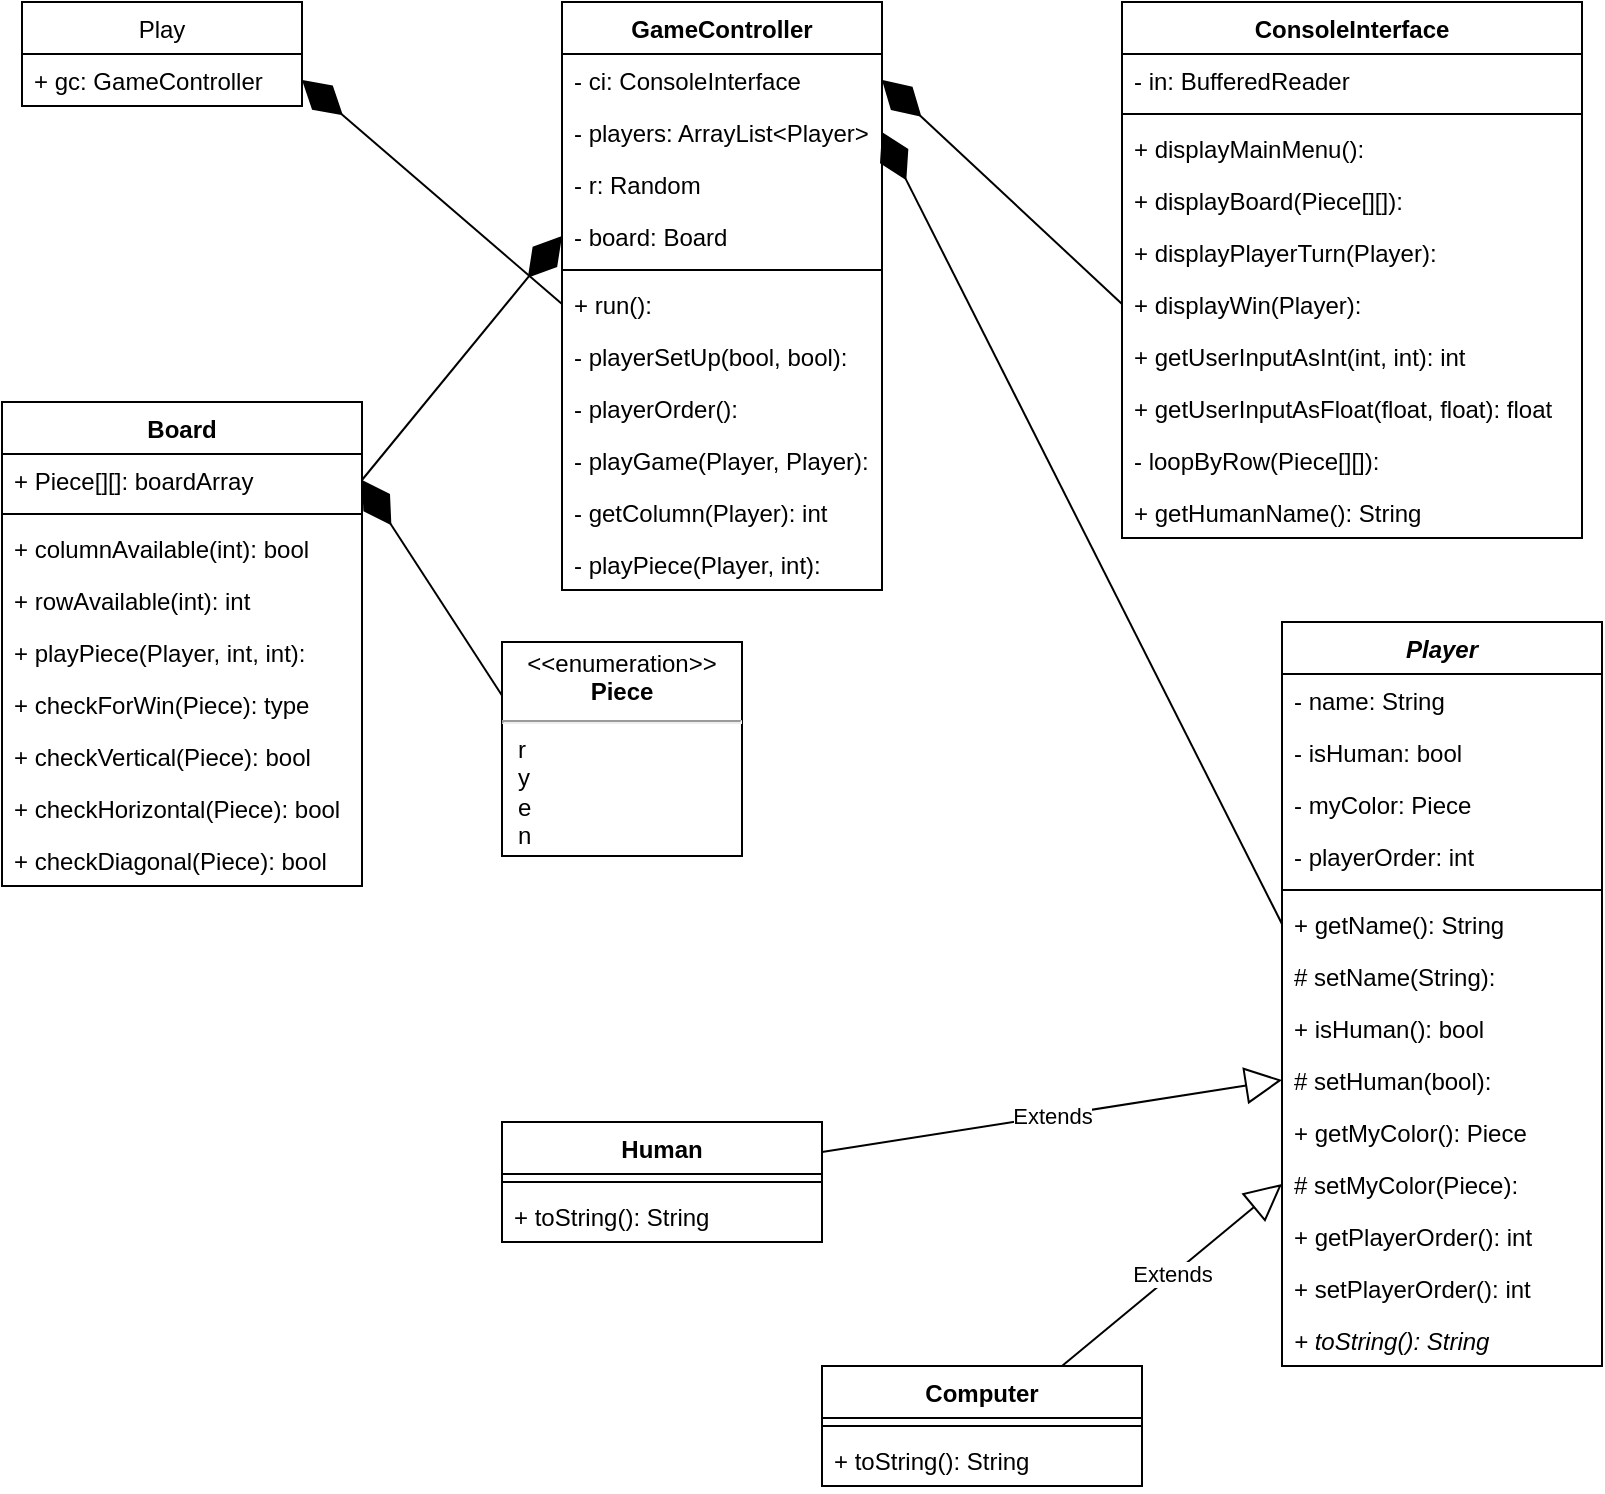 <mxfile version="16.5.5" type="device"><diagram id="iFtjOEAP5pEpqxZbCzgg" name="Page-1"><mxGraphModel dx="1422" dy="762" grid="1" gridSize="10" guides="1" tooltips="1" connect="1" arrows="1" fold="1" page="1" pageScale="1" pageWidth="850" pageHeight="1100" math="0" shadow="0"><root><mxCell id="0"/><mxCell id="1" parent="0"/><mxCell id="wZyc5pjivGeaaCPfb25z-1" value="Play" style="swimlane;fontStyle=0;childLayout=stackLayout;horizontal=1;startSize=26;fillColor=none;horizontalStack=0;resizeParent=1;resizeParentMax=0;resizeLast=0;collapsible=1;marginBottom=0;" vertex="1" parent="1"><mxGeometry x="40" y="40" width="140" height="52" as="geometry"/></mxCell><mxCell id="wZyc5pjivGeaaCPfb25z-2" value="+ gc: GameController" style="text;strokeColor=none;fillColor=none;align=left;verticalAlign=top;spacingLeft=4;spacingRight=4;overflow=hidden;rotatable=0;points=[[0,0.5],[1,0.5]];portConstraint=eastwest;" vertex="1" parent="wZyc5pjivGeaaCPfb25z-1"><mxGeometry y="26" width="140" height="26" as="geometry"/></mxCell><mxCell id="wZyc5pjivGeaaCPfb25z-5" value="GameController" style="swimlane;fontStyle=1;align=center;verticalAlign=top;childLayout=stackLayout;horizontal=1;startSize=26;horizontalStack=0;resizeParent=1;resizeParentMax=0;resizeLast=0;collapsible=1;marginBottom=0;" vertex="1" parent="1"><mxGeometry x="310" y="40" width="160" height="294" as="geometry"/></mxCell><mxCell id="wZyc5pjivGeaaCPfb25z-6" value="- ci: ConsoleInterface" style="text;strokeColor=none;fillColor=none;align=left;verticalAlign=top;spacingLeft=4;spacingRight=4;overflow=hidden;rotatable=0;points=[[0,0.5],[1,0.5]];portConstraint=eastwest;" vertex="1" parent="wZyc5pjivGeaaCPfb25z-5"><mxGeometry y="26" width="160" height="26" as="geometry"/></mxCell><mxCell id="wZyc5pjivGeaaCPfb25z-9" value="- players: ArrayList&lt;Player&gt;" style="text;strokeColor=none;fillColor=none;align=left;verticalAlign=top;spacingLeft=4;spacingRight=4;overflow=hidden;rotatable=0;points=[[0,0.5],[1,0.5]];portConstraint=eastwest;" vertex="1" parent="wZyc5pjivGeaaCPfb25z-5"><mxGeometry y="52" width="160" height="26" as="geometry"/></mxCell><mxCell id="wZyc5pjivGeaaCPfb25z-11" value="- r: Random" style="text;strokeColor=none;fillColor=none;align=left;verticalAlign=top;spacingLeft=4;spacingRight=4;overflow=hidden;rotatable=0;points=[[0,0.5],[1,0.5]];portConstraint=eastwest;" vertex="1" parent="wZyc5pjivGeaaCPfb25z-5"><mxGeometry y="78" width="160" height="26" as="geometry"/></mxCell><mxCell id="wZyc5pjivGeaaCPfb25z-10" value="- board: Board&#10;" style="text;strokeColor=none;fillColor=none;align=left;verticalAlign=top;spacingLeft=4;spacingRight=4;overflow=hidden;rotatable=0;points=[[0,0.5],[1,0.5]];portConstraint=eastwest;" vertex="1" parent="wZyc5pjivGeaaCPfb25z-5"><mxGeometry y="104" width="160" height="26" as="geometry"/></mxCell><mxCell id="wZyc5pjivGeaaCPfb25z-7" value="" style="line;strokeWidth=1;fillColor=none;align=left;verticalAlign=middle;spacingTop=-1;spacingLeft=3;spacingRight=3;rotatable=0;labelPosition=right;points=[];portConstraint=eastwest;" vertex="1" parent="wZyc5pjivGeaaCPfb25z-5"><mxGeometry y="130" width="160" height="8" as="geometry"/></mxCell><mxCell id="wZyc5pjivGeaaCPfb25z-8" value="+ run(): " style="text;strokeColor=none;fillColor=none;align=left;verticalAlign=top;spacingLeft=4;spacingRight=4;overflow=hidden;rotatable=0;points=[[0,0.5],[1,0.5]];portConstraint=eastwest;" vertex="1" parent="wZyc5pjivGeaaCPfb25z-5"><mxGeometry y="138" width="160" height="26" as="geometry"/></mxCell><mxCell id="wZyc5pjivGeaaCPfb25z-12" value="- playerSetUp(bool, bool): " style="text;strokeColor=none;fillColor=none;align=left;verticalAlign=top;spacingLeft=4;spacingRight=4;overflow=hidden;rotatable=0;points=[[0,0.5],[1,0.5]];portConstraint=eastwest;" vertex="1" parent="wZyc5pjivGeaaCPfb25z-5"><mxGeometry y="164" width="160" height="26" as="geometry"/></mxCell><mxCell id="wZyc5pjivGeaaCPfb25z-13" value="- playerOrder(): " style="text;strokeColor=none;fillColor=none;align=left;verticalAlign=top;spacingLeft=4;spacingRight=4;overflow=hidden;rotatable=0;points=[[0,0.5],[1,0.5]];portConstraint=eastwest;" vertex="1" parent="wZyc5pjivGeaaCPfb25z-5"><mxGeometry y="190" width="160" height="26" as="geometry"/></mxCell><mxCell id="wZyc5pjivGeaaCPfb25z-14" value="- playGame(Player, Player): " style="text;strokeColor=none;fillColor=none;align=left;verticalAlign=top;spacingLeft=4;spacingRight=4;overflow=hidden;rotatable=0;points=[[0,0.5],[1,0.5]];portConstraint=eastwest;" vertex="1" parent="wZyc5pjivGeaaCPfb25z-5"><mxGeometry y="216" width="160" height="26" as="geometry"/></mxCell><mxCell id="wZyc5pjivGeaaCPfb25z-15" value="- getColumn(Player): int " style="text;strokeColor=none;fillColor=none;align=left;verticalAlign=top;spacingLeft=4;spacingRight=4;overflow=hidden;rotatable=0;points=[[0,0.5],[1,0.5]];portConstraint=eastwest;" vertex="1" parent="wZyc5pjivGeaaCPfb25z-5"><mxGeometry y="242" width="160" height="26" as="geometry"/></mxCell><mxCell id="wZyc5pjivGeaaCPfb25z-17" value="- playPiece(Player, int): " style="text;strokeColor=none;fillColor=none;align=left;verticalAlign=top;spacingLeft=4;spacingRight=4;overflow=hidden;rotatable=0;points=[[0,0.5],[1,0.5]];portConstraint=eastwest;" vertex="1" parent="wZyc5pjivGeaaCPfb25z-5"><mxGeometry y="268" width="160" height="26" as="geometry"/></mxCell><mxCell id="wZyc5pjivGeaaCPfb25z-18" value="" style="endArrow=diamondThin;endFill=1;endSize=24;html=1;rounded=0;entryX=1;entryY=0.5;entryDx=0;entryDy=0;exitX=0;exitY=0.5;exitDx=0;exitDy=0;" edge="1" parent="1" source="wZyc5pjivGeaaCPfb25z-8" target="wZyc5pjivGeaaCPfb25z-2"><mxGeometry width="160" relative="1" as="geometry"><mxPoint x="160" y="210" as="sourcePoint"/><mxPoint x="320" y="210" as="targetPoint"/></mxGeometry></mxCell><mxCell id="wZyc5pjivGeaaCPfb25z-23" value="ConsoleInterface" style="swimlane;fontStyle=1;align=center;verticalAlign=top;childLayout=stackLayout;horizontal=1;startSize=26;horizontalStack=0;resizeParent=1;resizeParentMax=0;resizeLast=0;collapsible=1;marginBottom=0;" vertex="1" parent="1"><mxGeometry x="590" y="40" width="230" height="268" as="geometry"/></mxCell><mxCell id="wZyc5pjivGeaaCPfb25z-24" value="- in: BufferedReader" style="text;strokeColor=none;fillColor=none;align=left;verticalAlign=top;spacingLeft=4;spacingRight=4;overflow=hidden;rotatable=0;points=[[0,0.5],[1,0.5]];portConstraint=eastwest;" vertex="1" parent="wZyc5pjivGeaaCPfb25z-23"><mxGeometry y="26" width="230" height="26" as="geometry"/></mxCell><mxCell id="wZyc5pjivGeaaCPfb25z-25" value="" style="line;strokeWidth=1;fillColor=none;align=left;verticalAlign=middle;spacingTop=-1;spacingLeft=3;spacingRight=3;rotatable=0;labelPosition=right;points=[];portConstraint=eastwest;" vertex="1" parent="wZyc5pjivGeaaCPfb25z-23"><mxGeometry y="52" width="230" height="8" as="geometry"/></mxCell><mxCell id="wZyc5pjivGeaaCPfb25z-26" value="+ displayMainMenu(): " style="text;strokeColor=none;fillColor=none;align=left;verticalAlign=top;spacingLeft=4;spacingRight=4;overflow=hidden;rotatable=0;points=[[0,0.5],[1,0.5]];portConstraint=eastwest;" vertex="1" parent="wZyc5pjivGeaaCPfb25z-23"><mxGeometry y="60" width="230" height="26" as="geometry"/></mxCell><mxCell id="wZyc5pjivGeaaCPfb25z-27" value="+ displayBoard(Piece[][]): " style="text;strokeColor=none;fillColor=none;align=left;verticalAlign=top;spacingLeft=4;spacingRight=4;overflow=hidden;rotatable=0;points=[[0,0.5],[1,0.5]];portConstraint=eastwest;" vertex="1" parent="wZyc5pjivGeaaCPfb25z-23"><mxGeometry y="86" width="230" height="26" as="geometry"/></mxCell><mxCell id="wZyc5pjivGeaaCPfb25z-28" value="+ displayPlayerTurn(Player):" style="text;strokeColor=none;fillColor=none;align=left;verticalAlign=top;spacingLeft=4;spacingRight=4;overflow=hidden;rotatable=0;points=[[0,0.5],[1,0.5]];portConstraint=eastwest;" vertex="1" parent="wZyc5pjivGeaaCPfb25z-23"><mxGeometry y="112" width="230" height="26" as="geometry"/></mxCell><mxCell id="wZyc5pjivGeaaCPfb25z-29" value="+ displayWin(Player): " style="text;strokeColor=none;fillColor=none;align=left;verticalAlign=top;spacingLeft=4;spacingRight=4;overflow=hidden;rotatable=0;points=[[0,0.5],[1,0.5]];portConstraint=eastwest;" vertex="1" parent="wZyc5pjivGeaaCPfb25z-23"><mxGeometry y="138" width="230" height="26" as="geometry"/></mxCell><mxCell id="wZyc5pjivGeaaCPfb25z-30" value="+ getUserInputAsInt(int, int): int" style="text;strokeColor=none;fillColor=none;align=left;verticalAlign=top;spacingLeft=4;spacingRight=4;overflow=hidden;rotatable=0;points=[[0,0.5],[1,0.5]];portConstraint=eastwest;" vertex="1" parent="wZyc5pjivGeaaCPfb25z-23"><mxGeometry y="164" width="230" height="26" as="geometry"/></mxCell><mxCell id="wZyc5pjivGeaaCPfb25z-31" value="+ getUserInputAsFloat(float, float): float" style="text;strokeColor=none;fillColor=none;align=left;verticalAlign=top;spacingLeft=4;spacingRight=4;overflow=hidden;rotatable=0;points=[[0,0.5],[1,0.5]];portConstraint=eastwest;" vertex="1" parent="wZyc5pjivGeaaCPfb25z-23"><mxGeometry y="190" width="230" height="26" as="geometry"/></mxCell><mxCell id="wZyc5pjivGeaaCPfb25z-32" value="- loopByRow(Piece[][]): " style="text;strokeColor=none;fillColor=none;align=left;verticalAlign=top;spacingLeft=4;spacingRight=4;overflow=hidden;rotatable=0;points=[[0,0.5],[1,0.5]];portConstraint=eastwest;" vertex="1" parent="wZyc5pjivGeaaCPfb25z-23"><mxGeometry y="216" width="230" height="26" as="geometry"/></mxCell><mxCell id="wZyc5pjivGeaaCPfb25z-33" value="+ getHumanName(): String" style="text;strokeColor=none;fillColor=none;align=left;verticalAlign=top;spacingLeft=4;spacingRight=4;overflow=hidden;rotatable=0;points=[[0,0.5],[1,0.5]];portConstraint=eastwest;" vertex="1" parent="wZyc5pjivGeaaCPfb25z-23"><mxGeometry y="242" width="230" height="26" as="geometry"/></mxCell><mxCell id="wZyc5pjivGeaaCPfb25z-35" value="" style="endArrow=diamondThin;endFill=1;endSize=24;html=1;rounded=0;entryX=1;entryY=0.5;entryDx=0;entryDy=0;exitX=0;exitY=0.5;exitDx=0;exitDy=0;" edge="1" parent="1" source="wZyc5pjivGeaaCPfb25z-29" target="wZyc5pjivGeaaCPfb25z-6"><mxGeometry width="160" relative="1" as="geometry"><mxPoint x="380" y="470" as="sourcePoint"/><mxPoint x="540" y="470" as="targetPoint"/></mxGeometry></mxCell><mxCell id="wZyc5pjivGeaaCPfb25z-36" value="Board" style="swimlane;fontStyle=1;align=center;verticalAlign=top;childLayout=stackLayout;horizontal=1;startSize=26;horizontalStack=0;resizeParent=1;resizeParentMax=0;resizeLast=0;collapsible=1;marginBottom=0;" vertex="1" parent="1"><mxGeometry x="30" y="240" width="180" height="242" as="geometry"/></mxCell><mxCell id="wZyc5pjivGeaaCPfb25z-37" value="+ Piece[][]: boardArray" style="text;strokeColor=none;fillColor=none;align=left;verticalAlign=top;spacingLeft=4;spacingRight=4;overflow=hidden;rotatable=0;points=[[0,0.5],[1,0.5]];portConstraint=eastwest;" vertex="1" parent="wZyc5pjivGeaaCPfb25z-36"><mxGeometry y="26" width="180" height="26" as="geometry"/></mxCell><mxCell id="wZyc5pjivGeaaCPfb25z-38" value="" style="line;strokeWidth=1;fillColor=none;align=left;verticalAlign=middle;spacingTop=-1;spacingLeft=3;spacingRight=3;rotatable=0;labelPosition=right;points=[];portConstraint=eastwest;" vertex="1" parent="wZyc5pjivGeaaCPfb25z-36"><mxGeometry y="52" width="180" height="8" as="geometry"/></mxCell><mxCell id="wZyc5pjivGeaaCPfb25z-39" value="+ columnAvailable(int): bool" style="text;strokeColor=none;fillColor=none;align=left;verticalAlign=top;spacingLeft=4;spacingRight=4;overflow=hidden;rotatable=0;points=[[0,0.5],[1,0.5]];portConstraint=eastwest;" vertex="1" parent="wZyc5pjivGeaaCPfb25z-36"><mxGeometry y="60" width="180" height="26" as="geometry"/></mxCell><mxCell id="wZyc5pjivGeaaCPfb25z-40" value="+ rowAvailable(int): int" style="text;strokeColor=none;fillColor=none;align=left;verticalAlign=top;spacingLeft=4;spacingRight=4;overflow=hidden;rotatable=0;points=[[0,0.5],[1,0.5]];portConstraint=eastwest;" vertex="1" parent="wZyc5pjivGeaaCPfb25z-36"><mxGeometry y="86" width="180" height="26" as="geometry"/></mxCell><mxCell id="wZyc5pjivGeaaCPfb25z-41" value="+ playPiece(Player, int, int): " style="text;strokeColor=none;fillColor=none;align=left;verticalAlign=top;spacingLeft=4;spacingRight=4;overflow=hidden;rotatable=0;points=[[0,0.5],[1,0.5]];portConstraint=eastwest;" vertex="1" parent="wZyc5pjivGeaaCPfb25z-36"><mxGeometry y="112" width="180" height="26" as="geometry"/></mxCell><mxCell id="wZyc5pjivGeaaCPfb25z-42" value="+ checkForWin(Piece): type" style="text;strokeColor=none;fillColor=none;align=left;verticalAlign=top;spacingLeft=4;spacingRight=4;overflow=hidden;rotatable=0;points=[[0,0.5],[1,0.5]];portConstraint=eastwest;" vertex="1" parent="wZyc5pjivGeaaCPfb25z-36"><mxGeometry y="138" width="180" height="26" as="geometry"/></mxCell><mxCell id="wZyc5pjivGeaaCPfb25z-43" value="+ checkVertical(Piece): bool" style="text;strokeColor=none;fillColor=none;align=left;verticalAlign=top;spacingLeft=4;spacingRight=4;overflow=hidden;rotatable=0;points=[[0,0.5],[1,0.5]];portConstraint=eastwest;" vertex="1" parent="wZyc5pjivGeaaCPfb25z-36"><mxGeometry y="164" width="180" height="26" as="geometry"/></mxCell><mxCell id="wZyc5pjivGeaaCPfb25z-44" value="+ checkHorizontal(Piece): bool" style="text;strokeColor=none;fillColor=none;align=left;verticalAlign=top;spacingLeft=4;spacingRight=4;overflow=hidden;rotatable=0;points=[[0,0.5],[1,0.5]];portConstraint=eastwest;" vertex="1" parent="wZyc5pjivGeaaCPfb25z-36"><mxGeometry y="190" width="180" height="26" as="geometry"/></mxCell><mxCell id="wZyc5pjivGeaaCPfb25z-45" value="+ checkDiagonal(Piece): bool" style="text;strokeColor=none;fillColor=none;align=left;verticalAlign=top;spacingLeft=4;spacingRight=4;overflow=hidden;rotatable=0;points=[[0,0.5],[1,0.5]];portConstraint=eastwest;" vertex="1" parent="wZyc5pjivGeaaCPfb25z-36"><mxGeometry y="216" width="180" height="26" as="geometry"/></mxCell><mxCell id="wZyc5pjivGeaaCPfb25z-46" value="" style="endArrow=diamondThin;endFill=1;endSize=24;html=1;rounded=0;entryX=0;entryY=0.5;entryDx=0;entryDy=0;exitX=1;exitY=0.5;exitDx=0;exitDy=0;" edge="1" parent="1" source="wZyc5pjivGeaaCPfb25z-37" target="wZyc5pjivGeaaCPfb25z-10"><mxGeometry width="160" relative="1" as="geometry"><mxPoint x="300" y="470" as="sourcePoint"/><mxPoint x="460" y="470" as="targetPoint"/></mxGeometry></mxCell><mxCell id="wZyc5pjivGeaaCPfb25z-51" value="&lt;p style=&quot;margin: 0px ; margin-top: 4px ; text-align: center&quot;&gt;&amp;lt;&amp;lt;enumeration&amp;gt;&amp;gt;&lt;br&gt;&lt;b&gt;Piece&lt;/b&gt;&lt;/p&gt;&lt;hr&gt;&lt;p style=&quot;margin: 0px ; margin-left: 8px ; text-align: left&quot;&gt;r&lt;br&gt;y&lt;/p&gt;&lt;p style=&quot;margin: 0px ; margin-left: 8px ; text-align: left&quot;&gt;e&lt;/p&gt;&lt;p style=&quot;margin: 0px ; margin-left: 8px ; text-align: left&quot;&gt;n&lt;/p&gt;" style="shape=rect;html=1;overflow=fill;whiteSpace=wrap;" vertex="1" parent="1"><mxGeometry x="280" y="360" width="120" height="107" as="geometry"/></mxCell><mxCell id="wZyc5pjivGeaaCPfb25z-52" value="" style="endArrow=diamondThin;endFill=1;endSize=24;html=1;rounded=0;entryX=1;entryY=0.5;entryDx=0;entryDy=0;exitX=0;exitY=0.25;exitDx=0;exitDy=0;" edge="1" parent="1" source="wZyc5pjivGeaaCPfb25z-51" target="wZyc5pjivGeaaCPfb25z-37"><mxGeometry width="160" relative="1" as="geometry"><mxPoint x="120" y="560" as="sourcePoint"/><mxPoint x="280" y="560" as="targetPoint"/></mxGeometry></mxCell><mxCell id="wZyc5pjivGeaaCPfb25z-53" value="Player" style="swimlane;fontStyle=3;align=center;verticalAlign=top;childLayout=stackLayout;horizontal=1;startSize=26;horizontalStack=0;resizeParent=1;resizeParentMax=0;resizeLast=0;collapsible=1;marginBottom=0;" vertex="1" parent="1"><mxGeometry x="670" y="350" width="160" height="372" as="geometry"/></mxCell><mxCell id="wZyc5pjivGeaaCPfb25z-54" value="- name: String" style="text;strokeColor=none;fillColor=none;align=left;verticalAlign=top;spacingLeft=4;spacingRight=4;overflow=hidden;rotatable=0;points=[[0,0.5],[1,0.5]];portConstraint=eastwest;" vertex="1" parent="wZyc5pjivGeaaCPfb25z-53"><mxGeometry y="26" width="160" height="26" as="geometry"/></mxCell><mxCell id="wZyc5pjivGeaaCPfb25z-57" value="- isHuman: bool" style="text;strokeColor=none;fillColor=none;align=left;verticalAlign=top;spacingLeft=4;spacingRight=4;overflow=hidden;rotatable=0;points=[[0,0.5],[1,0.5]];portConstraint=eastwest;" vertex="1" parent="wZyc5pjivGeaaCPfb25z-53"><mxGeometry y="52" width="160" height="26" as="geometry"/></mxCell><mxCell id="wZyc5pjivGeaaCPfb25z-59" value="- myColor: Piece" style="text;strokeColor=none;fillColor=none;align=left;verticalAlign=top;spacingLeft=4;spacingRight=4;overflow=hidden;rotatable=0;points=[[0,0.5],[1,0.5]];portConstraint=eastwest;" vertex="1" parent="wZyc5pjivGeaaCPfb25z-53"><mxGeometry y="78" width="160" height="26" as="geometry"/></mxCell><mxCell id="wZyc5pjivGeaaCPfb25z-58" value="- playerOrder: int" style="text;strokeColor=none;fillColor=none;align=left;verticalAlign=top;spacingLeft=4;spacingRight=4;overflow=hidden;rotatable=0;points=[[0,0.5],[1,0.5]];portConstraint=eastwest;" vertex="1" parent="wZyc5pjivGeaaCPfb25z-53"><mxGeometry y="104" width="160" height="26" as="geometry"/></mxCell><mxCell id="wZyc5pjivGeaaCPfb25z-55" value="" style="line;strokeWidth=1;fillColor=none;align=left;verticalAlign=middle;spacingTop=-1;spacingLeft=3;spacingRight=3;rotatable=0;labelPosition=right;points=[];portConstraint=eastwest;" vertex="1" parent="wZyc5pjivGeaaCPfb25z-53"><mxGeometry y="130" width="160" height="8" as="geometry"/></mxCell><mxCell id="wZyc5pjivGeaaCPfb25z-56" value="+ getName(): String" style="text;strokeColor=none;fillColor=none;align=left;verticalAlign=top;spacingLeft=4;spacingRight=4;overflow=hidden;rotatable=0;points=[[0,0.5],[1,0.5]];portConstraint=eastwest;" vertex="1" parent="wZyc5pjivGeaaCPfb25z-53"><mxGeometry y="138" width="160" height="26" as="geometry"/></mxCell><mxCell id="wZyc5pjivGeaaCPfb25z-67" value="# setName(String): " style="text;strokeColor=none;fillColor=none;align=left;verticalAlign=top;spacingLeft=4;spacingRight=4;overflow=hidden;rotatable=0;points=[[0,0.5],[1,0.5]];portConstraint=eastwest;" vertex="1" parent="wZyc5pjivGeaaCPfb25z-53"><mxGeometry y="164" width="160" height="26" as="geometry"/></mxCell><mxCell id="wZyc5pjivGeaaCPfb25z-60" value="+ isHuman(): bool" style="text;strokeColor=none;fillColor=none;align=left;verticalAlign=top;spacingLeft=4;spacingRight=4;overflow=hidden;rotatable=0;points=[[0,0.5],[1,0.5]];portConstraint=eastwest;" vertex="1" parent="wZyc5pjivGeaaCPfb25z-53"><mxGeometry y="190" width="160" height="26" as="geometry"/></mxCell><mxCell id="wZyc5pjivGeaaCPfb25z-66" value="# setHuman(bool): " style="text;strokeColor=none;fillColor=none;align=left;verticalAlign=top;spacingLeft=4;spacingRight=4;overflow=hidden;rotatable=0;points=[[0,0.5],[1,0.5]];portConstraint=eastwest;" vertex="1" parent="wZyc5pjivGeaaCPfb25z-53"><mxGeometry y="216" width="160" height="26" as="geometry"/></mxCell><mxCell id="wZyc5pjivGeaaCPfb25z-61" value="+ getMyColor(): Piece" style="text;strokeColor=none;fillColor=none;align=left;verticalAlign=top;spacingLeft=4;spacingRight=4;overflow=hidden;rotatable=0;points=[[0,0.5],[1,0.5]];portConstraint=eastwest;" vertex="1" parent="wZyc5pjivGeaaCPfb25z-53"><mxGeometry y="242" width="160" height="26" as="geometry"/></mxCell><mxCell id="wZyc5pjivGeaaCPfb25z-65" value="# setMyColor(Piece): " style="text;strokeColor=none;fillColor=none;align=left;verticalAlign=top;spacingLeft=4;spacingRight=4;overflow=hidden;rotatable=0;points=[[0,0.5],[1,0.5]];portConstraint=eastwest;" vertex="1" parent="wZyc5pjivGeaaCPfb25z-53"><mxGeometry y="268" width="160" height="26" as="geometry"/></mxCell><mxCell id="wZyc5pjivGeaaCPfb25z-62" value="+ getPlayerOrder(): int" style="text;strokeColor=none;fillColor=none;align=left;verticalAlign=top;spacingLeft=4;spacingRight=4;overflow=hidden;rotatable=0;points=[[0,0.5],[1,0.5]];portConstraint=eastwest;" vertex="1" parent="wZyc5pjivGeaaCPfb25z-53"><mxGeometry y="294" width="160" height="26" as="geometry"/></mxCell><mxCell id="wZyc5pjivGeaaCPfb25z-63" value="+ setPlayerOrder(): int" style="text;strokeColor=none;fillColor=none;align=left;verticalAlign=top;spacingLeft=4;spacingRight=4;overflow=hidden;rotatable=0;points=[[0,0.5],[1,0.5]];portConstraint=eastwest;" vertex="1" parent="wZyc5pjivGeaaCPfb25z-53"><mxGeometry y="320" width="160" height="26" as="geometry"/></mxCell><mxCell id="wZyc5pjivGeaaCPfb25z-64" value="+ toString(): String" style="text;strokeColor=none;fillColor=none;align=left;verticalAlign=top;spacingLeft=4;spacingRight=4;overflow=hidden;rotatable=0;points=[[0,0.5],[1,0.5]];portConstraint=eastwest;fontStyle=2" vertex="1" parent="wZyc5pjivGeaaCPfb25z-53"><mxGeometry y="346" width="160" height="26" as="geometry"/></mxCell><mxCell id="wZyc5pjivGeaaCPfb25z-69" value="" style="endArrow=diamondThin;endFill=1;endSize=24;html=1;rounded=0;entryX=1;entryY=0.5;entryDx=0;entryDy=0;exitX=0;exitY=0.5;exitDx=0;exitDy=0;" edge="1" parent="1" source="wZyc5pjivGeaaCPfb25z-56" target="wZyc5pjivGeaaCPfb25z-9"><mxGeometry width="160" relative="1" as="geometry"><mxPoint x="370" y="560" as="sourcePoint"/><mxPoint x="530" y="560" as="targetPoint"/></mxGeometry></mxCell><mxCell id="wZyc5pjivGeaaCPfb25z-70" value="Human" style="swimlane;fontStyle=1;align=center;verticalAlign=top;childLayout=stackLayout;horizontal=1;startSize=26;horizontalStack=0;resizeParent=1;resizeParentMax=0;resizeLast=0;collapsible=1;marginBottom=0;" vertex="1" parent="1"><mxGeometry x="280" y="600" width="160" height="60" as="geometry"/></mxCell><mxCell id="wZyc5pjivGeaaCPfb25z-72" value="" style="line;strokeWidth=1;fillColor=none;align=left;verticalAlign=middle;spacingTop=-1;spacingLeft=3;spacingRight=3;rotatable=0;labelPosition=right;points=[];portConstraint=eastwest;" vertex="1" parent="wZyc5pjivGeaaCPfb25z-70"><mxGeometry y="26" width="160" height="8" as="geometry"/></mxCell><mxCell id="wZyc5pjivGeaaCPfb25z-73" value="+ toString(): String" style="text;strokeColor=none;fillColor=none;align=left;verticalAlign=top;spacingLeft=4;spacingRight=4;overflow=hidden;rotatable=0;points=[[0,0.5],[1,0.5]];portConstraint=eastwest;" vertex="1" parent="wZyc5pjivGeaaCPfb25z-70"><mxGeometry y="34" width="160" height="26" as="geometry"/></mxCell><mxCell id="wZyc5pjivGeaaCPfb25z-74" value="Computer" style="swimlane;fontStyle=1;align=center;verticalAlign=top;childLayout=stackLayout;horizontal=1;startSize=26;horizontalStack=0;resizeParent=1;resizeParentMax=0;resizeLast=0;collapsible=1;marginBottom=0;" vertex="1" parent="1"><mxGeometry x="440" y="722" width="160" height="60" as="geometry"/></mxCell><mxCell id="wZyc5pjivGeaaCPfb25z-76" value="" style="line;strokeWidth=1;fillColor=none;align=left;verticalAlign=middle;spacingTop=-1;spacingLeft=3;spacingRight=3;rotatable=0;labelPosition=right;points=[];portConstraint=eastwest;" vertex="1" parent="wZyc5pjivGeaaCPfb25z-74"><mxGeometry y="26" width="160" height="8" as="geometry"/></mxCell><mxCell id="wZyc5pjivGeaaCPfb25z-77" value="+ toString(): String" style="text;strokeColor=none;fillColor=none;align=left;verticalAlign=top;spacingLeft=4;spacingRight=4;overflow=hidden;rotatable=0;points=[[0,0.5],[1,0.5]];portConstraint=eastwest;" vertex="1" parent="wZyc5pjivGeaaCPfb25z-74"><mxGeometry y="34" width="160" height="26" as="geometry"/></mxCell><mxCell id="wZyc5pjivGeaaCPfb25z-79" value="Extends" style="endArrow=block;endSize=16;endFill=0;html=1;rounded=0;exitX=1;exitY=0.25;exitDx=0;exitDy=0;entryX=0;entryY=0.5;entryDx=0;entryDy=0;" edge="1" parent="1" source="wZyc5pjivGeaaCPfb25z-70" target="wZyc5pjivGeaaCPfb25z-66"><mxGeometry width="160" relative="1" as="geometry"><mxPoint x="450" y="610" as="sourcePoint"/><mxPoint x="580" y="540" as="targetPoint"/></mxGeometry></mxCell><mxCell id="wZyc5pjivGeaaCPfb25z-80" value="Extends" style="endArrow=block;endSize=16;endFill=0;html=1;rounded=0;exitX=0.75;exitY=0;exitDx=0;exitDy=0;entryX=0;entryY=0.5;entryDx=0;entryDy=0;" edge="1" parent="1" source="wZyc5pjivGeaaCPfb25z-74" target="wZyc5pjivGeaaCPfb25z-65"><mxGeometry width="160" relative="1" as="geometry"><mxPoint x="470" y="660" as="sourcePoint"/><mxPoint x="630" y="660" as="targetPoint"/></mxGeometry></mxCell></root></mxGraphModel></diagram></mxfile>